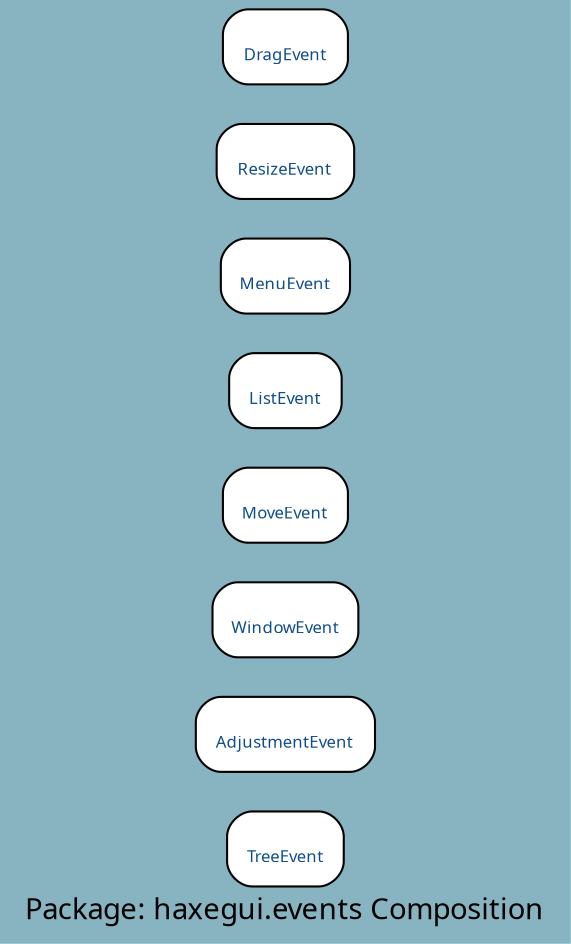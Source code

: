 digraph uml {
	graph [label="Package: haxegui.events Composition", ratio=compress, rankdir=RL, smoothing=avg_dist, overlap=false, fontname="DejaVu Sans Condenesed", fontsize=14, bgcolor="#88B3C1", fontcolor=black];
	node [label="\N", fontname="DejaVu Sans Condenesed", fontsize=8, shape=record, color=black, fontcolor=black];
	edge [fontname="DejaVu Sans Condenesed", fontsize=8, color=black, fontcolor=black];
	graph [lp="138,12",
		bb="0,0,276,439"];
	"haxegui.events.TreeEvent" [label="{\nTreeEvent}", fontcolor="#104E8B", style="rounded,filled", fillcolor=white, URL="../types/haxegui/events/TreeEvent.html", tooltip="\nTreeEvent", pos="138,43", rects="110,25,167,61", width="0.78", height="0.50"];
	"haxegui.events.AdjustmentEvent" [label="{\nAdjustmentEvent}", fontcolor="#104E8B", style="rounded,filled", fillcolor=white, URL="../types/haxegui/events/AdjustmentEvent.html", tooltip="\nAdjustmentEvent", pos="138,97", rects="95,79,182,115", width="1.19", height="0.50"];
	"haxegui.events.WindowEvent" [label="{\nWindowEvent}", fontcolor="#104E8B", style="rounded,filled", fillcolor=white, URL="../types/haxegui/events/WindowEvent.html", tooltip="\nWindowEvent", pos="138,151", rects="103,133,174,169", width="0.97", height="0.50"];
	"haxegui.events.MoveEvent" [label="{\nMoveEvent}", fontcolor="#104E8B", style="rounded,filled", fillcolor=white, URL="../types/haxegui/events/MoveEvent.html", tooltip="\nMoveEvent", pos="138,205", rects="108,187,169,223", width="0.83", height="0.50"];
	"haxegui.events.ListEvent" [label="{\nListEvent}", fontcolor="#104E8B", style="rounded,filled", fillcolor=white, URL="../types/haxegui/events/ListEvent.html", tooltip="\nListEvent", pos="138,259", rects="111,241,165,277", width="0.75", height="0.50"];
	"haxegui.events.MenuEvent" [label="{\nMenuEvent}", fontcolor="#104E8B", style="rounded,filled", fillcolor=white, URL="../types/haxegui/events/MenuEvent.html", tooltip="\nMenuEvent", pos="138,313", rects="107,295,169,331", width="0.86", height="0.50"];
	"haxegui.events.ResizeEvent" [label="{\nResizeEvent}", fontcolor="#104E8B", style="rounded,filled", fillcolor=white, URL="../types/haxegui/events/ResizeEvent.html", tooltip="\nResizeEvent", pos="138,367", rects="105,349,171,385", width="0.92", height="0.50"];
	"haxegui.events.DragEvent" [label="{\nDragEvent}", fontcolor="#104E8B", style="rounded,filled", fillcolor=white, URL="../types/haxegui/events/DragEvent.html", tooltip="\nDragEvent", pos="138,421", rects="108,403,168,439", width="0.83", height="0.50"];
}
